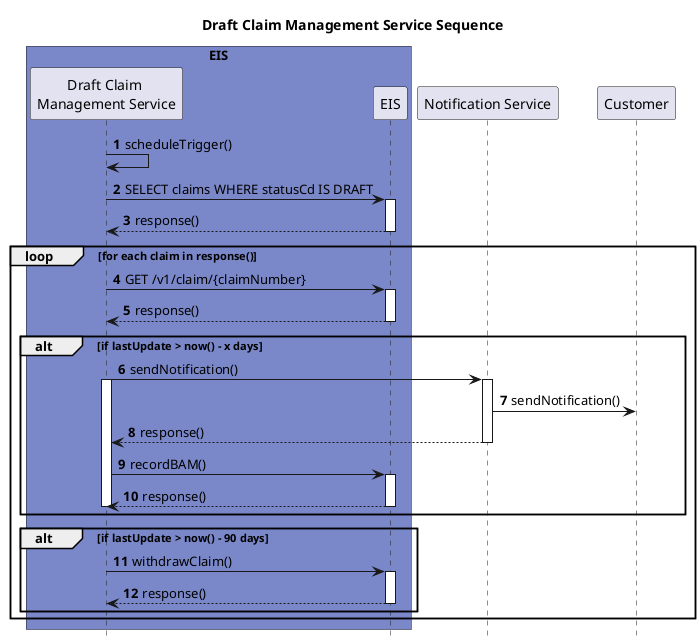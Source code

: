 @startuml Claim Status Managment Service - Sequence
'!theme sketchy-outline

title Draft Claim Management Service Sequence

'Style
hide footbox
skinparam TitleBorderThickness 0
' skinparam responseMessageBelowArrow true
' skinparam shadowing true
skinparam defaultFontName Raleway
autonumber

box "EIS" #7A87C8
participant "Draft Claim \nManagement Service" as CMS
participant EIS
end box
participant "Notification Service" as NS
participant "Customer" as CSTMR

CMS -> CMS: scheduleTrigger()

CMS -> EIS: SELECT claims WHERE statusCd IS DRAFT
activate EIS
return response()

loop for each claim in response()

    CMS -> EIS: GET /v1/claim/{claimNumber}
    activate EIS
    return response()

    alt if lastUpdate > now() - x days

        CMS -> NS: sendNotification()
        activate CMS
        activate NS

        NS -> CSTMR: sendNotification()
        return response()
        CMS -> EIS: recordBAM()
        activate EIS
        return response()
        deactivate CMS
    end

    alt if lastUpdate > now() - 90 days
        CMS -> EIS: withdrawClaim()
        activate EIS
        return response()
    end
    end loop



    @enduml